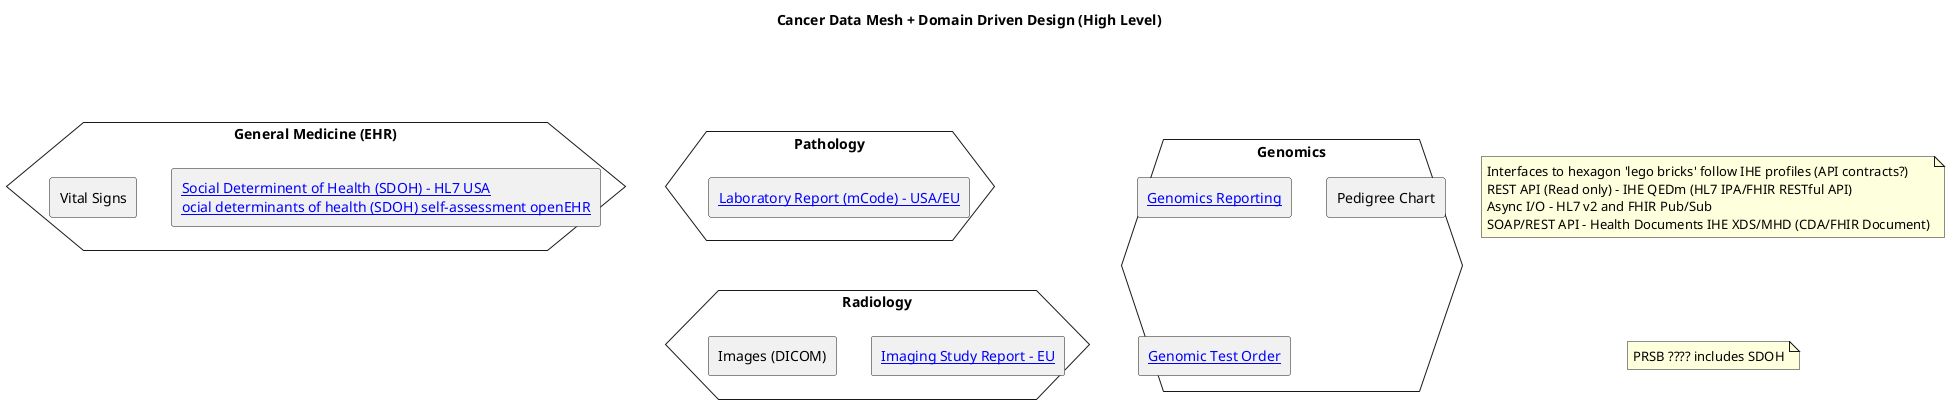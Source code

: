 @startuml

title "Cancer Data Mesh + Domain Driven Design (High Level)"

hexagon "General Medicine (EHR)" as EHR {
 rectangle "[[https://build.fhir.org/ig/HL7/fhir-sdoh-clinicalcare/ Social Determinent of Health (SDOH) - HL7 USA]]\n[[https://ckm.openehr.org/ckm/archetypes/1013.1.5804 ocial determinants of health (SDOH) self-assessment openEHR]]" as SDOH
  rectangle "Vital Signs" as vitalSigns
}

hexagon "Pathology" as path {
 rectangle "[[https://build.fhir.org/ig/HL7/fhir-mCODE-ig/index.html Laboratory Report (mCode) - USA/EU]]" as ORUP
}

hexagon "Genomics" as genomics {
 rectangle "[[https://build.fhir.org/ig/HL7/genomics-reporting/ Genomics Reporting]]" as ORUG
 rectangle "Pedigree Chart" as pedigree
 rectangle "[[https://nw-gmsa.github.io/R4/Questionnaire-GenomicTestOrder.html Genomic Test Order]]" as ORMG
}


hexagon "Radiology" as radiology {
 rectangle "[[https://build.fhir.org/ig/hl7-eu/imaging/ Imaging Study Report - EU]]" as study
 rectangle "Images (DICOM)" as images

}

EHR -d[hidden] path
path -d[hidden]- radiology

note "Interfaces to hexagon 'lego bricks' follow IHE profiles (API contracts?)\nREST API (Read only) - IHE QEDm (HL7 IPA/FHIR RESTful API)\nAsync I/O - HL7 v2 and FHIR Pub/Sub\nSOAP/REST API - Health Documents IHE XDS/MHD (CDA/FHIR Document)" as N1

note "PRSB ???? includes SDOH" as N2

N1 .d[hidden]. N2

@enduml
